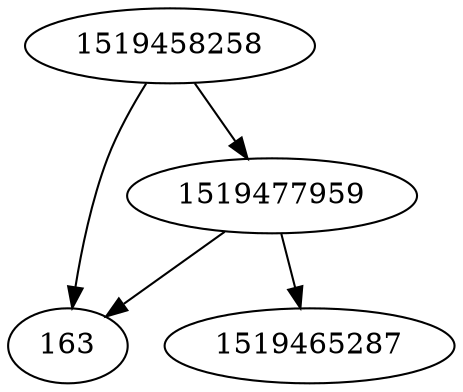 strict digraph  {
1519458258;
163;
1519477959;
1519465287;
1519458258 -> 163;
1519458258 -> 1519477959;
1519477959 -> 163;
1519477959 -> 1519465287;
}
